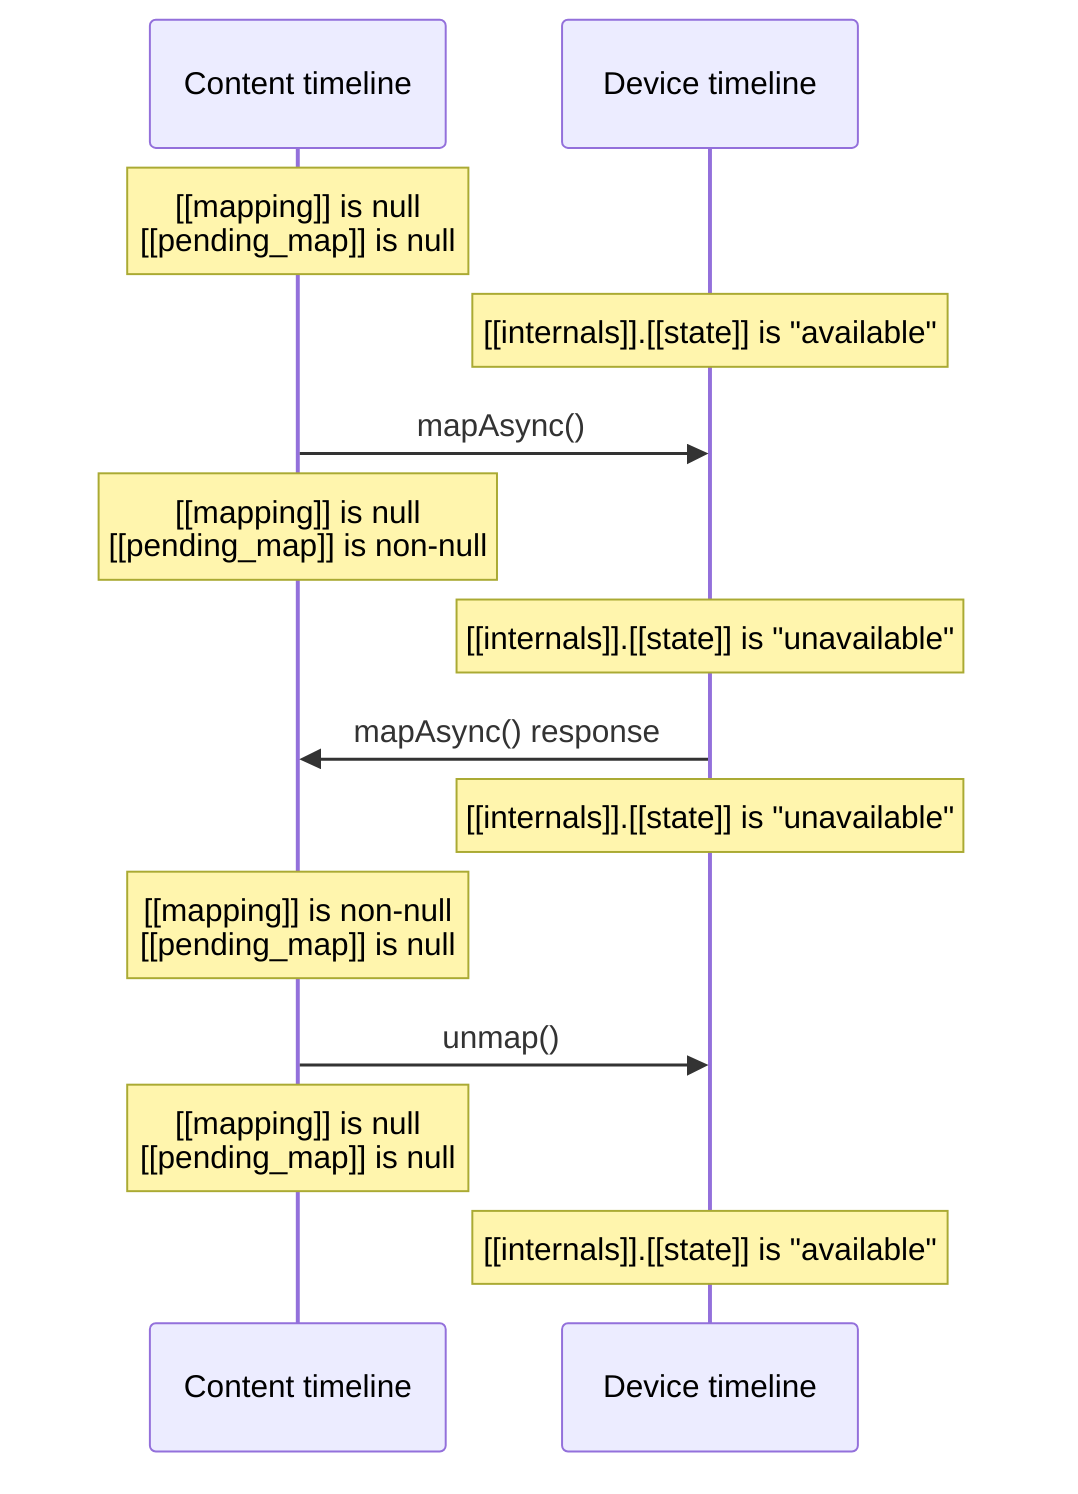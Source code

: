 sequenceDiagram
    Note over Content timeline: [[mapping]] is null<br>[[pending_map]] is null
    Note over Device timeline: [[internals]].[[state]] is "available"
    Content timeline ->> Device timeline: mapAsync()
    Note over Content timeline: [[mapping]] is null<br>[[pending_map]] is non-null
    Note over Device timeline: [[internals]].[[state]] is "unavailable"
    Device timeline ->> Content timeline: mapAsync() response
    Note over Device timeline: [[internals]].[[state]] is "unavailable"
    Note over Content timeline: [[mapping]] is non-null<br>[[pending_map]] is null
    Content timeline ->> Device timeline: unmap()
    Note over Content timeline: [[mapping]] is null<br>[[pending_map]] is null
    Note over Device timeline: [[internals]].[[state]] is "available"